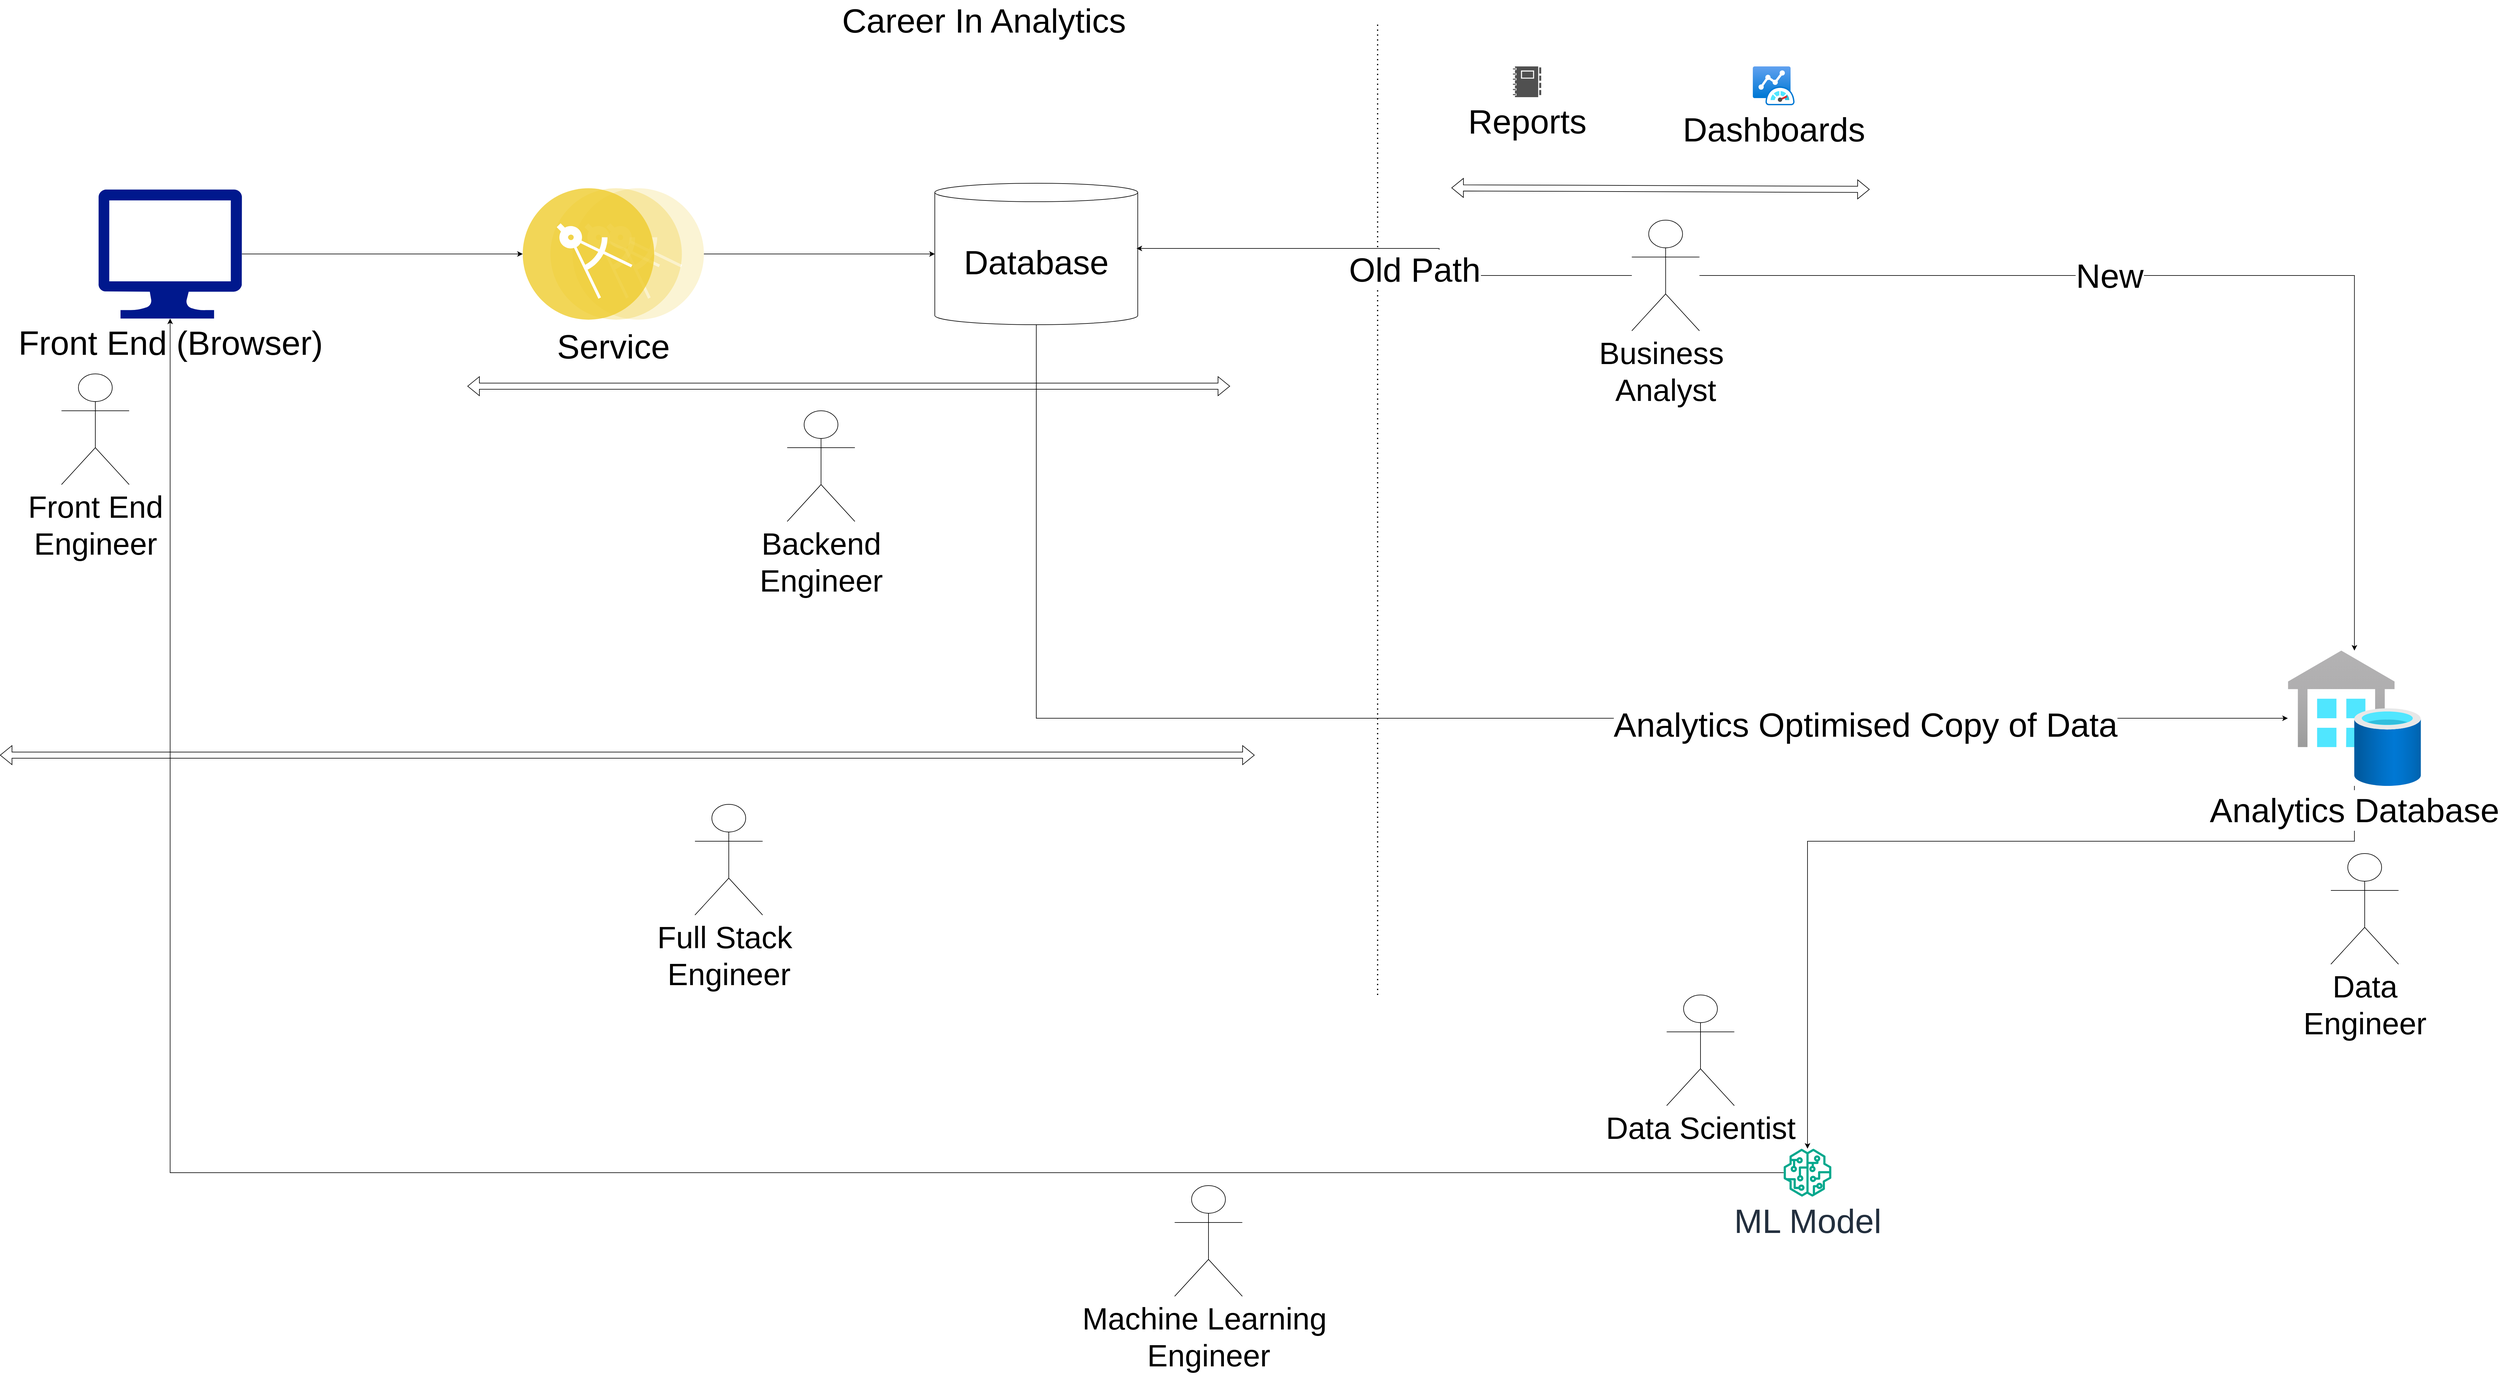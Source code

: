 <mxfile version="22.0.6" type="github" pages="2">
  <diagram id="ai941lXSbLcec5KLdyCX" name="Presentation">
    <mxGraphModel dx="3354" dy="1832" grid="1" gridSize="10" guides="1" tooltips="1" connect="1" arrows="1" fold="1" page="1" pageScale="1" pageWidth="1200" pageHeight="1600" math="0" shadow="0">
      <root>
        <mxCell id="0" />
        <mxCell id="1" parent="0" />
        <mxCell id="O0LOLlqTJ15yDXAYx3xA-1" value="&lt;font style=&quot;font-size: 55px;&quot;&gt;Career In Analytics&lt;/font&gt;" style="text;html=1;strokeColor=none;fillColor=none;align=center;verticalAlign=middle;whiteSpace=wrap;rounded=0;" vertex="1" parent="1">
          <mxGeometry x="1360" y="70" width="560" height="30" as="geometry" />
        </mxCell>
        <mxCell id="3c6Zm5HvVKjs0MNew0zS-2" style="edgeStyle=orthogonalEdgeStyle;rounded=0;orthogonalLoop=1;jettySize=auto;html=1;entryX=0;entryY=0.5;entryDx=0;entryDy=0;" edge="1" parent="1" source="yRwtLEDQYn-F-pTm48mi-1" target="3c6Zm5HvVKjs0MNew0zS-1">
          <mxGeometry relative="1" as="geometry" />
        </mxCell>
        <mxCell id="yRwtLEDQYn-F-pTm48mi-1" value="&lt;font style=&quot;font-size: 55px;&quot;&gt;Front End (Browser)&lt;/font&gt;" style="sketch=0;aspect=fixed;pointerEvents=1;shadow=0;dashed=0;html=1;strokeColor=none;labelPosition=center;verticalLabelPosition=bottom;verticalAlign=top;align=center;fillColor=#00188D;shape=mxgraph.azure.computer" vertex="1" parent="1">
          <mxGeometry x="200" y="360" width="233.33" height="210" as="geometry" />
        </mxCell>
        <mxCell id="rrmlui0qMCG4pdnK5-C1-3" value="" style="edgeStyle=orthogonalEdgeStyle;rounded=0;orthogonalLoop=1;jettySize=auto;html=1;" edge="1" parent="1" source="3c6Zm5HvVKjs0MNew0zS-1" target="rrmlui0qMCG4pdnK5-C1-1">
          <mxGeometry relative="1" as="geometry">
            <mxPoint x="1264.55" y="465" as="targetPoint" />
          </mxGeometry>
        </mxCell>
        <mxCell id="3c6Zm5HvVKjs0MNew0zS-1" value="&lt;font color=&quot;#000000&quot; style=&quot;font-size: 55px;&quot;&gt;Service&lt;/font&gt;" style="image;aspect=fixed;perimeter=ellipsePerimeter;html=1;align=center;shadow=0;dashed=0;fontColor=#4277BB;labelBackgroundColor=default;fontSize=12;spacingTop=3;image=img/lib/ibm/applications/microservice.svg;" vertex="1" parent="1">
          <mxGeometry x="890" y="357.5" width="294.55" height="215" as="geometry" />
        </mxCell>
        <mxCell id="ooIyZ0DCu5VM2Ai4yang-3" value="&lt;font style=&quot;font-size: 55px;&quot;&gt;Analytics Optimised Copy of Data&lt;/font&gt;" style="edgeStyle=orthogonalEdgeStyle;rounded=0;orthogonalLoop=1;jettySize=auto;html=1;" edge="1" parent="1" source="rrmlui0qMCG4pdnK5-C1-1" target="ELR5lkCWz-7bTDaPL-vB-1">
          <mxGeometry x="0.486" y="-10" relative="1" as="geometry">
            <Array as="points">
              <mxPoint x="1725" y="1220" />
            </Array>
            <mxPoint as="offset" />
          </mxGeometry>
        </mxCell>
        <mxCell id="rrmlui0qMCG4pdnK5-C1-1" value="&lt;font style=&quot;font-size: 55px;&quot;&gt;Database&lt;/font&gt;" style="shape=cylinder3;whiteSpace=wrap;html=1;boundedLbl=1;backgroundOutline=1;size=15;" vertex="1" parent="1">
          <mxGeometry x="1560" y="350" width="330" height="230" as="geometry" />
        </mxCell>
        <mxCell id="NdvZMBrFWsFue6vyRMPd-2" style="edgeStyle=orthogonalEdgeStyle;rounded=0;orthogonalLoop=1;jettySize=auto;html=1;" edge="1" parent="1" source="ELR5lkCWz-7bTDaPL-vB-1" target="ZeJq2n1jakxrRpvsico--3">
          <mxGeometry relative="1" as="geometry">
            <Array as="points">
              <mxPoint x="3868" y="1420" />
              <mxPoint x="2979" y="1420" />
            </Array>
          </mxGeometry>
        </mxCell>
        <mxCell id="ELR5lkCWz-7bTDaPL-vB-1" value="&lt;font style=&quot;font-size: 55px;&quot;&gt;Analytics Database&lt;/font&gt;" style="image;aspect=fixed;html=1;points=[];align=center;fontSize=12;image=img/lib/azure2/databases/SQL_Data_Warehouses.svg;" vertex="1" parent="1">
          <mxGeometry x="3760" y="1110" width="216.62" height="220" as="geometry" />
        </mxCell>
        <mxCell id="hUsZtD47yj81vUYLuSWp-1" value="" style="shape=flexArrow;endArrow=classic;startArrow=classic;html=1;rounded=0;" edge="1" parent="1">
          <mxGeometry width="100" height="100" relative="1" as="geometry">
            <mxPoint x="800" y="680" as="sourcePoint" />
            <mxPoint x="2040" y="680" as="targetPoint" />
          </mxGeometry>
        </mxCell>
        <mxCell id="5RcT_rhtNFSfLnaew41W-1" value="&lt;font style=&quot;font-size: 50px;&quot;&gt;Backend&lt;br&gt;Engineer&lt;br&gt;&lt;/font&gt;" style="shape=umlActor;verticalLabelPosition=bottom;verticalAlign=top;html=1;outlineConnect=0;" vertex="1" parent="1">
          <mxGeometry x="1320" y="720" width="110" height="180" as="geometry" />
        </mxCell>
        <mxCell id="-VHuWA34O6Jl-9lOMNZt-1" value="&lt;font style=&quot;font-size: 50px;&quot;&gt;Front End&lt;br&gt;Engineer&lt;br&gt;&lt;/font&gt;" style="shape=umlActor;verticalLabelPosition=bottom;verticalAlign=top;html=1;outlineConnect=0;" vertex="1" parent="1">
          <mxGeometry x="140.0" y="660" width="110" height="180" as="geometry" />
        </mxCell>
        <mxCell id="-VHuWA34O6Jl-9lOMNZt-2" value="" style="shape=flexArrow;endArrow=classic;startArrow=classic;html=1;rounded=0;" edge="1" parent="1">
          <mxGeometry width="100" height="100" relative="1" as="geometry">
            <mxPoint x="40" y="1280" as="sourcePoint" />
            <mxPoint x="2080" y="1280" as="targetPoint" />
          </mxGeometry>
        </mxCell>
        <mxCell id="HrC08AMtFuU0SFQGbMAD-1" value="&lt;font style=&quot;font-size: 50px;&quot;&gt;Full Stack&amp;nbsp;&lt;br&gt;Engineer&lt;br&gt;&lt;/font&gt;" style="shape=umlActor;verticalLabelPosition=bottom;verticalAlign=top;html=1;outlineConnect=0;" vertex="1" parent="1">
          <mxGeometry x="1170" y="1360" width="110" height="180" as="geometry" />
        </mxCell>
        <mxCell id="HrC08AMtFuU0SFQGbMAD-2" value="" style="endArrow=none;dashed=1;html=1;dashPattern=1 3;strokeWidth=2;rounded=0;" edge="1" parent="1">
          <mxGeometry width="50" height="50" relative="1" as="geometry">
            <mxPoint x="2280" y="1670" as="sourcePoint" />
            <mxPoint x="2280" y="90" as="targetPoint" />
          </mxGeometry>
        </mxCell>
        <mxCell id="HrC08AMtFuU0SFQGbMAD-3" value="&lt;font style=&quot;font-size: 55px;&quot;&gt;Reports&lt;/font&gt;" style="sketch=0;pointerEvents=1;shadow=0;dashed=0;html=1;strokeColor=none;labelPosition=center;verticalLabelPosition=bottom;verticalAlign=top;align=center;fillColor=#505050;shape=mxgraph.mscae.intune.reports" vertex="1" parent="1">
          <mxGeometry x="2500" y="160" width="46" height="50" as="geometry" />
        </mxCell>
        <mxCell id="HrC08AMtFuU0SFQGbMAD-4" value="&lt;font style=&quot;font-size: 55px;&quot;&gt;Dashboards&lt;/font&gt;" style="image;aspect=fixed;html=1;points=[];align=center;fontSize=12;image=img/lib/azure2/other/Azure_Monitor_Dashboard.svg;" vertex="1" parent="1">
          <mxGeometry x="2890" y="160" width="68" height="63.2" as="geometry" />
        </mxCell>
        <mxCell id="HrC08AMtFuU0SFQGbMAD-5" value="" style="shape=flexArrow;endArrow=classic;startArrow=classic;html=1;rounded=0;" edge="1" parent="1">
          <mxGeometry width="100" height="100" relative="1" as="geometry">
            <mxPoint x="2400" y="357.5" as="sourcePoint" />
            <mxPoint x="3080" y="360" as="targetPoint" />
          </mxGeometry>
        </mxCell>
        <mxCell id="ZeJq2n1jakxrRpvsico--2" value="&lt;font style=&quot;font-size: 55px;&quot;&gt;New&lt;/font&gt;" style="edgeStyle=orthogonalEdgeStyle;rounded=0;orthogonalLoop=1;jettySize=auto;html=1;" edge="1" parent="1" source="ooIyZ0DCu5VM2Ai4yang-1" target="ELR5lkCWz-7bTDaPL-vB-1">
          <mxGeometry x="-0.204" relative="1" as="geometry">
            <mxPoint as="offset" />
          </mxGeometry>
        </mxCell>
        <mxCell id="ooIyZ0DCu5VM2Ai4yang-1" value="&lt;font style=&quot;font-size: 50px;&quot;&gt;Business&amp;nbsp;&lt;br&gt;Analyst&lt;br&gt;&lt;/font&gt;" style="shape=umlActor;verticalLabelPosition=bottom;verticalAlign=top;html=1;outlineConnect=0;" vertex="1" parent="1">
          <mxGeometry x="2693.31" y="410" width="110" height="180" as="geometry" />
        </mxCell>
        <mxCell id="ZeJq2n1jakxrRpvsico--1" value="&lt;font style=&quot;font-size: 50px;&quot;&gt;Data&lt;br&gt;Engineer&lt;br&gt;&lt;/font&gt;" style="shape=umlActor;verticalLabelPosition=bottom;verticalAlign=top;html=1;outlineConnect=0;" vertex="1" parent="1">
          <mxGeometry x="3830" y="1440" width="110" height="180" as="geometry" />
        </mxCell>
        <mxCell id="NdvZMBrFWsFue6vyRMPd-3" style="edgeStyle=orthogonalEdgeStyle;rounded=0;orthogonalLoop=1;jettySize=auto;html=1;" edge="1" parent="1" source="ZeJq2n1jakxrRpvsico--3" target="yRwtLEDQYn-F-pTm48mi-1">
          <mxGeometry relative="1" as="geometry" />
        </mxCell>
        <mxCell id="ZeJq2n1jakxrRpvsico--3" value="&lt;font style=&quot;font-size: 55px;&quot;&gt;ML Model&lt;/font&gt;" style="sketch=0;outlineConnect=0;fontColor=#232F3E;gradientColor=none;fillColor=#01A88D;strokeColor=none;dashed=0;verticalLabelPosition=bottom;verticalAlign=top;align=center;html=1;fontSize=12;fontStyle=0;aspect=fixed;pointerEvents=1;shape=mxgraph.aws4.sagemaker_model;" vertex="1" parent="1">
          <mxGeometry x="2940" y="1920" width="78" height="78" as="geometry" />
        </mxCell>
        <mxCell id="9lhzAiYikRWYN3k4trgg-1" value="&lt;font style=&quot;font-size: 50px;&quot;&gt;Data Scientist&lt;br&gt;&lt;/font&gt;" style="shape=umlActor;verticalLabelPosition=bottom;verticalAlign=top;html=1;outlineConnect=0;" vertex="1" parent="1">
          <mxGeometry x="2750" y="1670" width="110" height="180" as="geometry" />
        </mxCell>
        <mxCell id="NdvZMBrFWsFue6vyRMPd-1" value="&lt;font style=&quot;font-size: 50px;&quot;&gt;Machine Learning&amp;nbsp;&lt;br&gt;Engineer&lt;br&gt;&lt;/font&gt;" style="shape=umlActor;verticalLabelPosition=bottom;verticalAlign=top;html=1;outlineConnect=0;" vertex="1" parent="1">
          <mxGeometry x="1950" y="1980" width="110" height="180" as="geometry" />
        </mxCell>
        <mxCell id="GIM4xmvGwNkgLW-XHKGP-1" value="&lt;font style=&quot;font-size: 55px;&quot;&gt;Old Path&lt;/font&gt;" style="edgeStyle=orthogonalEdgeStyle;rounded=0;orthogonalLoop=1;jettySize=auto;html=1;entryX=0.994;entryY=0.461;entryDx=0;entryDy=0;entryPerimeter=0;" edge="1" parent="1" source="ooIyZ0DCu5VM2Ai4yang-1" target="rrmlui0qMCG4pdnK5-C1-1">
          <mxGeometry x="-0.064" y="34" relative="1" as="geometry">
            <Array as="points">
              <mxPoint x="2380" y="500" />
              <mxPoint x="2380" y="456" />
            </Array>
            <mxPoint as="offset" />
          </mxGeometry>
        </mxCell>
      </root>
    </mxGraphModel>
  </diagram>
  <diagram name="Elements" id="mAW6w7WBJ3kH8a0hMK1T">
    <mxGraphModel dx="3354" dy="1832" grid="1" gridSize="10" guides="1" tooltips="1" connect="1" arrows="1" fold="1" page="1" pageScale="1" pageWidth="1200" pageHeight="1600" math="0" shadow="0">
      <root>
        <mxCell id="0" />
        <mxCell id="1" parent="0" />
        <mxCell id="6k_ZNdctovudq3fOSNru-1" value="&lt;font style=&quot;font-size: 55px;&quot;&gt;Elements&lt;/font&gt;" style="text;html=1;strokeColor=none;fillColor=none;align=center;verticalAlign=middle;whiteSpace=wrap;rounded=0;" parent="1" vertex="1">
          <mxGeometry x="475" y="70" width="250" height="30" as="geometry" />
        </mxCell>
      </root>
    </mxGraphModel>
  </diagram>
</mxfile>
